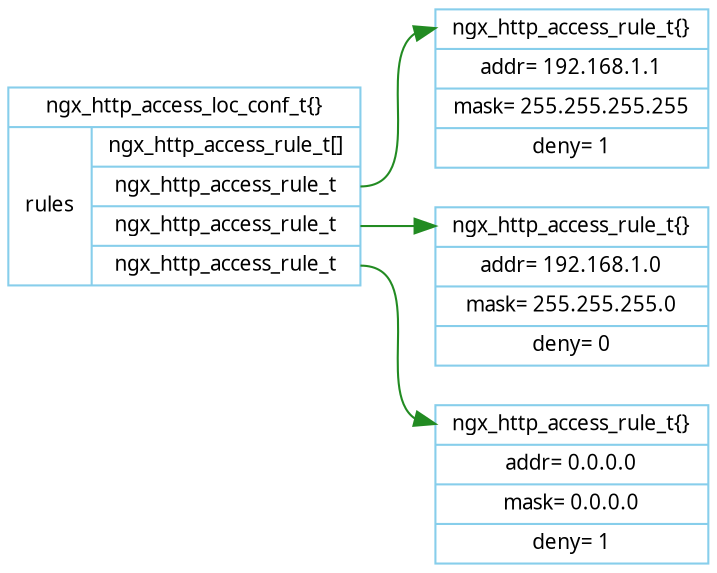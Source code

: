digraph ngx_access_configuration {
   rankdir=LR;
   node [shape=record, color=skyblue, fontname="Verdana", fontsize=10];
   edge [color=forestgreen, fontname="Verdana", fontsize=10];
 

  
   ngx_http_access_loc_conf_t [label="<head>ngx_http_access_loc_conf_t\{\}|{rules|{ngx_http_access_rule_t\[\]|<n1>ngx_http_access_rule_t|<n2>ngx_http_access_rule_t|<n3>ngx_http_access_rule_t}}"];

   ngx_http_access_rule_t_1 [label="<head>ngx_http_access_rule_t\{\}|addr= 192.168.1.1|mask= 255.255.255.255|deny= 1"];
   ngx_http_access_rule_t_2 [label="<head>ngx_http_access_rule_t\{\}|addr= 192.168.1.0|mask= 255.255.255.0|deny= 0"];
   ngx_http_access_rule_t_3 [label="<head>ngx_http_access_rule_t\{\}|addr= 0.0.0.0|mask= 0.0.0.0|deny= 1"];   

   ngx_http_access_loc_conf_t:n1 -> ngx_http_access_rule_t_1:head;
   ngx_http_access_loc_conf_t:n2 -> ngx_http_access_rule_t_2:head;
   ngx_http_access_loc_conf_t:n3 -> ngx_http_access_rule_t_3:head;
}